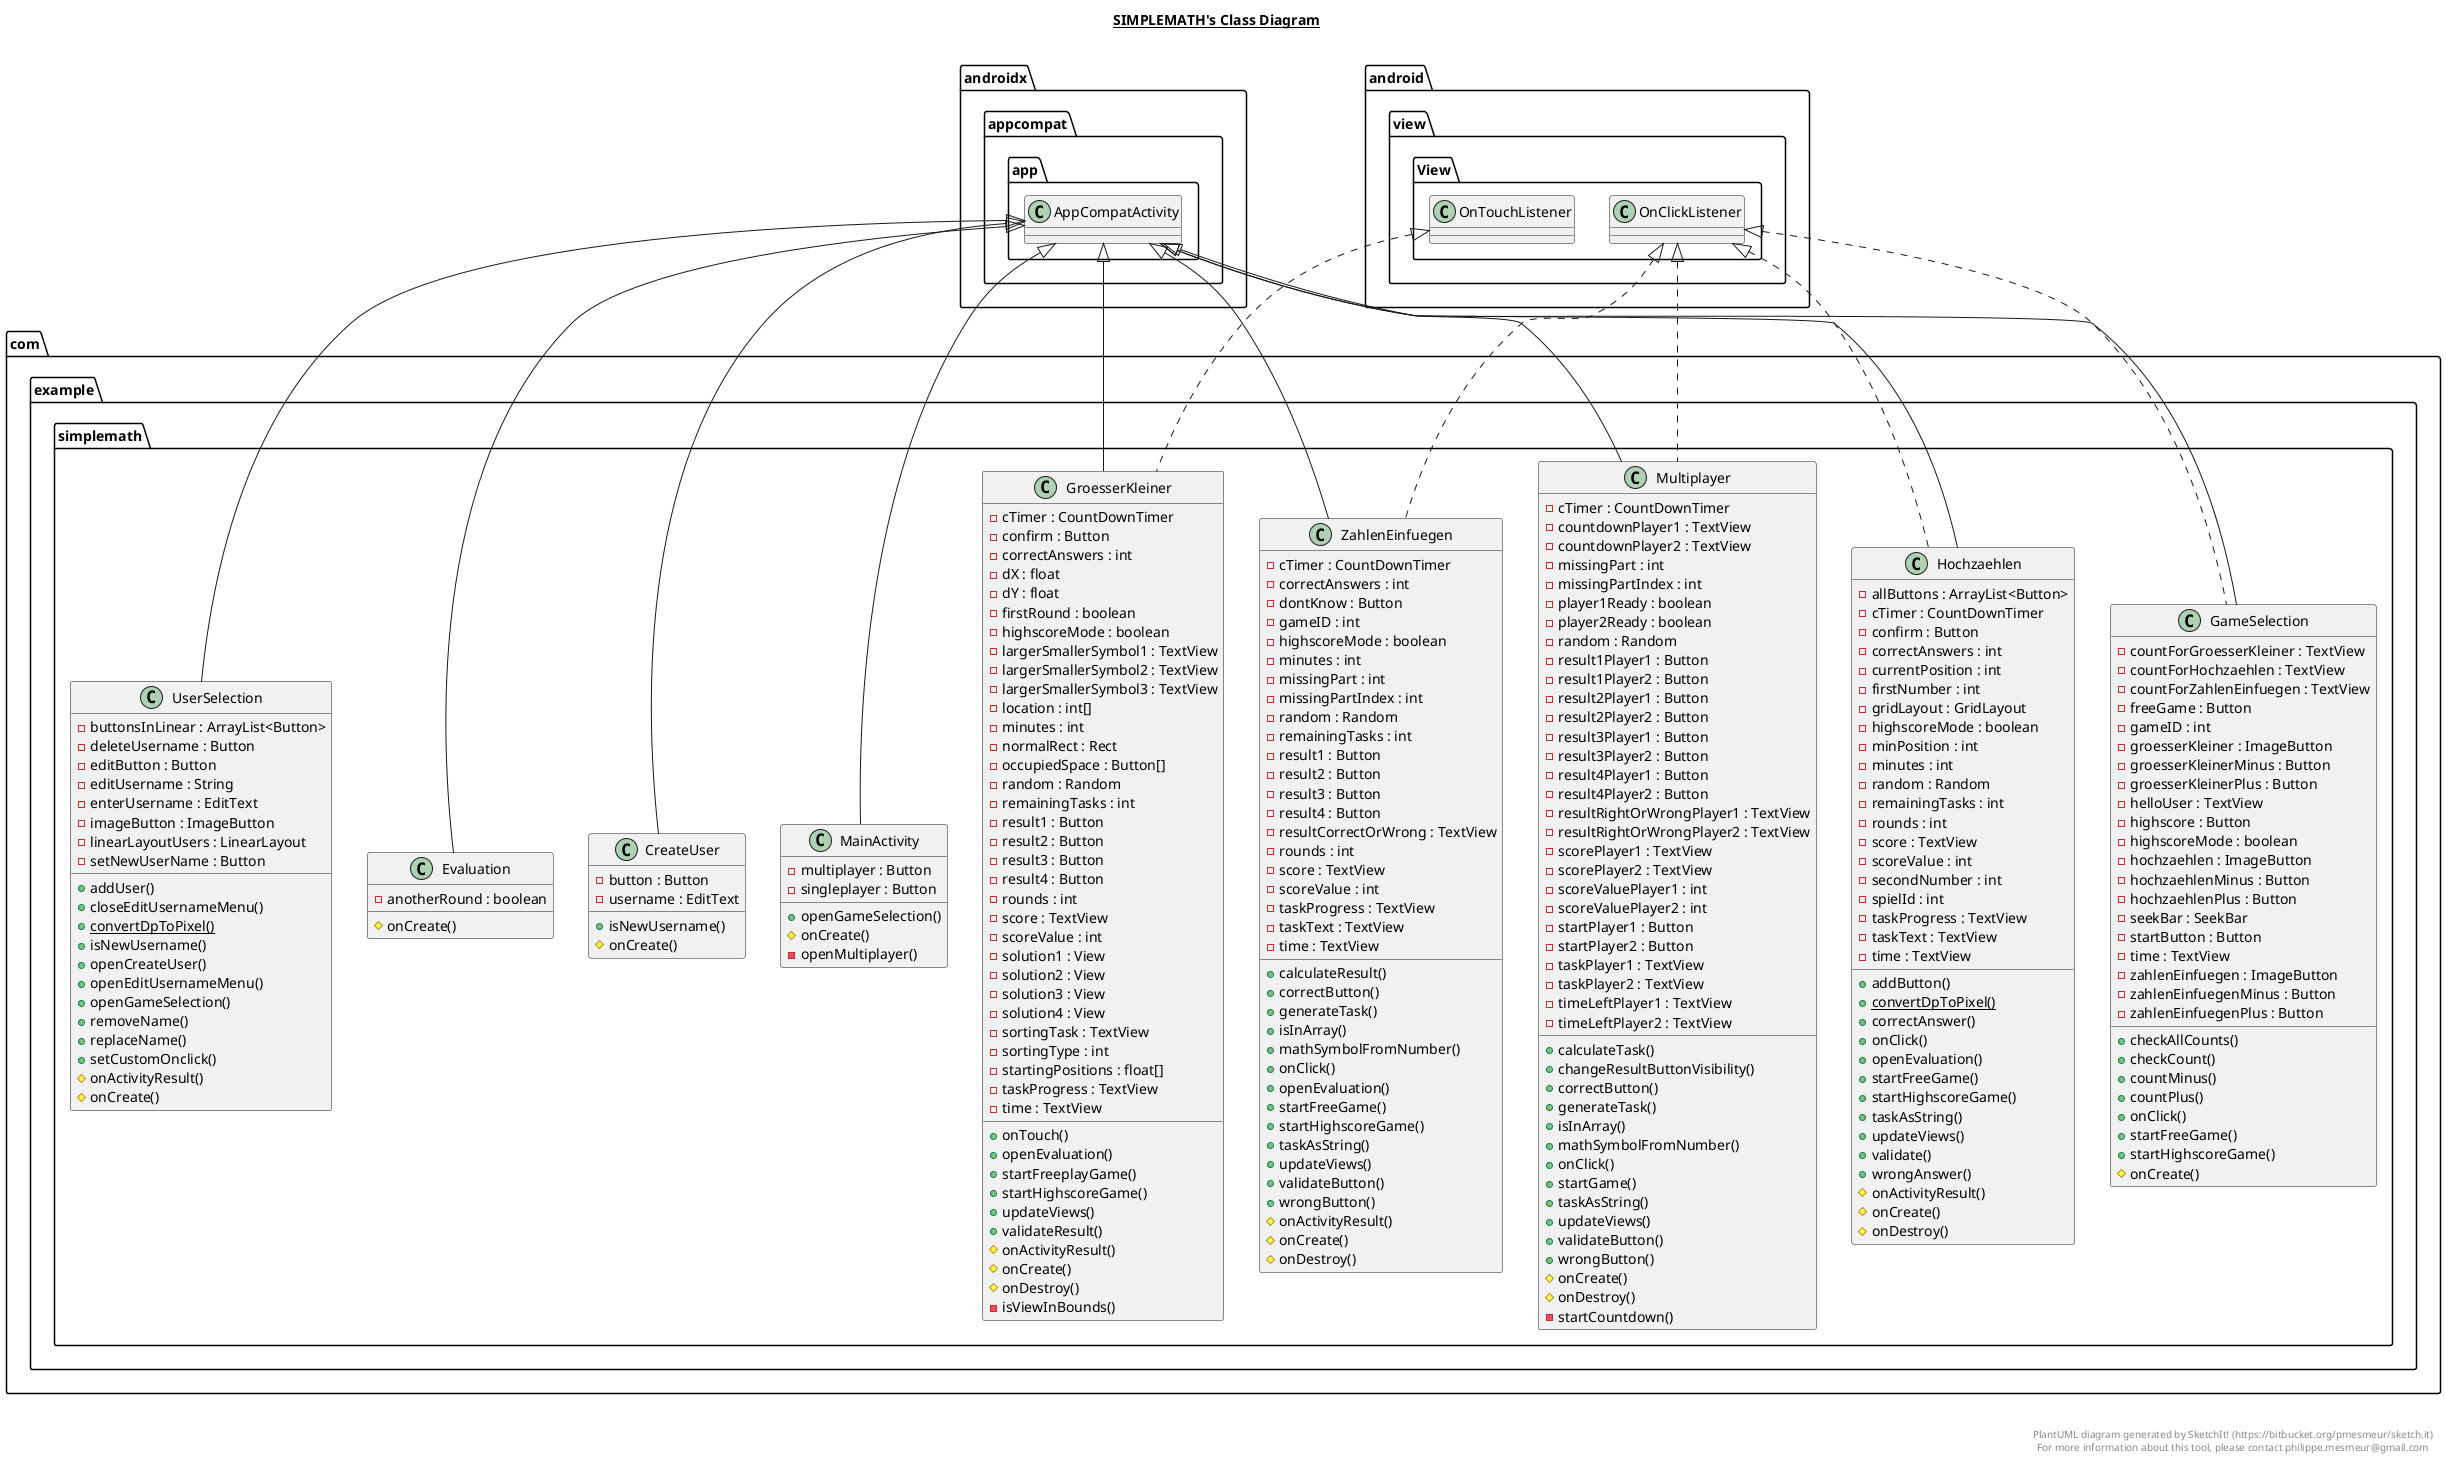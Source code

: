 @startuml

title __SIMPLEMATH's Class Diagram__\n

  namespace com.example.simplemath {
    class com.example.simplemath.CreateUser {
        - button : Button
        - username : EditText
        + isNewUsername()
        # onCreate()
    }
  }
  

  namespace com.example.simplemath {
    class com.example.simplemath.Evaluation {
        - anotherRound : boolean
        # onCreate()
    }
  }
  

  namespace com.example.simplemath {
    class com.example.simplemath.GameSelection {
        - countForGroesserKleiner : TextView
        - countForHochzaehlen : TextView
        - countForZahlenEinfuegen : TextView
        - freeGame : Button
        - gameID : int
        - groesserKleiner : ImageButton
        - groesserKleinerMinus : Button
        - groesserKleinerPlus : Button
        - helloUser : TextView
        - highscore : Button
        - highscoreMode : boolean
        - hochzaehlen : ImageButton
        - hochzaehlenMinus : Button
        - hochzaehlenPlus : Button
        - seekBar : SeekBar
        - startButton : Button
        - time : TextView
        - zahlenEinfuegen : ImageButton
        - zahlenEinfuegenMinus : Button
        - zahlenEinfuegenPlus : Button
        + checkAllCounts()
        + checkCount()
        + countMinus()
        + countPlus()
        + onClick()
        + startFreeGame()
        + startHighscoreGame()
        # onCreate()
    }
  }
  

  namespace com.example.simplemath {
    class com.example.simplemath.GroesserKleiner {
        - cTimer : CountDownTimer
        - confirm : Button
        - correctAnswers : int
        - dX : float
        - dY : float
        - firstRound : boolean
        - highscoreMode : boolean
        - largerSmallerSymbol1 : TextView
        - largerSmallerSymbol2 : TextView
        - largerSmallerSymbol3 : TextView
        - location : int[]
        - minutes : int
        - normalRect : Rect
        - occupiedSpace : Button[]
        - random : Random
        - remainingTasks : int
        - result1 : Button
        - result2 : Button
        - result3 : Button
        - result4 : Button
        - rounds : int
        - score : TextView
        - scoreValue : int
        - solution1 : View
        - solution2 : View
        - solution3 : View
        - solution4 : View
        - sortingTask : TextView
        - sortingType : int
        - startingPositions : float[]
        - taskProgress : TextView
        - time : TextView
        + onTouch()
        + openEvaluation()
        + startFreeplayGame()
        + startHighscoreGame()
        + updateViews()
        + validateResult()
        # onActivityResult()
        # onCreate()
        # onDestroy()
        - isViewInBounds()
    }
  }
  

  namespace com.example.simplemath {
    class com.example.simplemath.Hochzaehlen {
        - allButtons : ArrayList<Button>
        - cTimer : CountDownTimer
        - confirm : Button
        - correctAnswers : int
        - currentPosition : int
        - firstNumber : int
        - gridLayout : GridLayout
        - highscoreMode : boolean
        - minPosition : int
        - minutes : int
        - random : Random
        - remainingTasks : int
        - rounds : int
        - score : TextView
        - scoreValue : int
        - secondNumber : int
        - spielId : int
        - taskProgress : TextView
        - taskText : TextView
        - time : TextView
        + addButton()
        {static} + convertDpToPixel()
        + correctAnswer()
        + onClick()
        + openEvaluation()
        + startFreeGame()
        + startHighscoreGame()
        + taskAsString()
        + updateViews()
        + validate()
        + wrongAnswer()
        # onActivityResult()
        # onCreate()
        # onDestroy()
    }
  }
  

  namespace com.example.simplemath {
    class com.example.simplemath.MainActivity {
        - multiplayer : Button
        - singleplayer : Button
        + openGameSelection()
        # onCreate()
        - openMultiplayer()
    }
  }
  

  namespace com.example.simplemath {
    class com.example.simplemath.Multiplayer {
        - cTimer : CountDownTimer
        - countdownPlayer1 : TextView
        - countdownPlayer2 : TextView
        - missingPart : int
        - missingPartIndex : int
        - player1Ready : boolean
        - player2Ready : boolean
        - random : Random
        - result1Player1 : Button
        - result1Player2 : Button
        - result2Player1 : Button
        - result2Player2 : Button
        - result3Player1 : Button
        - result3Player2 : Button
        - result4Player1 : Button
        - result4Player2 : Button
        - resultRightOrWrongPlayer1 : TextView
        - resultRightOrWrongPlayer2 : TextView
        - scorePlayer1 : TextView
        - scorePlayer2 : TextView
        - scoreValuePlayer1 : int
        - scoreValuePlayer2 : int
        - startPlayer1 : Button
        - startPlayer2 : Button
        - taskPlayer1 : TextView
        - taskPlayer2 : TextView
        - timeLeftPlayer1 : TextView
        - timeLeftPlayer2 : TextView
        + calculateTask()
        + changeResultButtonVisibility()
        + correctButton()
        + generateTask()
        + isInArray()
        + mathSymbolFromNumber()
        + onClick()
        + startGame()
        + taskAsString()
        + updateViews()
        + validateButton()
        + wrongButton()
        # onCreate()
        # onDestroy()
        - startCountdown()
    }
  }
  

  namespace com.example.simplemath {
    class com.example.simplemath.UserSelection {
        - buttonsInLinear : ArrayList<Button>
        - deleteUsername : Button
        - editButton : Button
        - editUsername : String
        - enterUsername : EditText
        - imageButton : ImageButton
        - linearLayoutUsers : LinearLayout
        - setNewUserName : Button
        + addUser()
        + closeEditUsernameMenu()
        {static} + convertDpToPixel()
        + isNewUsername()
        + openCreateUser()
        + openEditUsernameMenu()
        + openGameSelection()
        + removeName()
        + replaceName()
        + setCustomOnclick()
        # onActivityResult()
        # onCreate()
    }
  }
  

  namespace com.example.simplemath {
    class com.example.simplemath.ZahlenEinfuegen {
        - cTimer : CountDownTimer
        - correctAnswers : int
        - dontKnow : Button
        - gameID : int
        - highscoreMode : boolean
        - minutes : int
        - missingPart : int
        - missingPartIndex : int
        - random : Random
        - remainingTasks : int
        - result1 : Button
        - result2 : Button
        - result3 : Button
        - result4 : Button
        - resultCorrectOrWrong : TextView
        - rounds : int
        - score : TextView
        - scoreValue : int
        - taskProgress : TextView
        - taskText : TextView
        - time : TextView
        + calculateResult()
        + correctButton()
        + generateTask()
        + isInArray()
        + mathSymbolFromNumber()
        + onClick()
        + openEvaluation()
        + startFreeGame()
        + startHighscoreGame()
        + taskAsString()
        + updateViews()
        + validateButton()
        + wrongButton()
        # onActivityResult()
        # onCreate()
        # onDestroy()
    }
  }
  

  com.example.simplemath.CreateUser -up-|> androidx.appcompat.app.AppCompatActivity
  com.example.simplemath.Evaluation -up-|> androidx.appcompat.app.AppCompatActivity
  com.example.simplemath.GameSelection .up.|> android.view.View.OnClickListener
  com.example.simplemath.GameSelection -up-|> androidx.appcompat.app.AppCompatActivity
  com.example.simplemath.GroesserKleiner .up.|> android.view.View.OnTouchListener
  com.example.simplemath.GroesserKleiner -up-|> androidx.appcompat.app.AppCompatActivity
  com.example.simplemath.Hochzaehlen .up.|> android.view.View.OnClickListener
  com.example.simplemath.Hochzaehlen -up-|> androidx.appcompat.app.AppCompatActivity
  com.example.simplemath.MainActivity -up-|> androidx.appcompat.app.AppCompatActivity
  com.example.simplemath.Multiplayer .up.|> android.view.View.OnClickListener
  com.example.simplemath.Multiplayer -up-|> androidx.appcompat.app.AppCompatActivity
  com.example.simplemath.UserSelection -up-|> androidx.appcompat.app.AppCompatActivity
  com.example.simplemath.ZahlenEinfuegen .up.|> android.view.View.OnClickListener
  com.example.simplemath.ZahlenEinfuegen -up-|> androidx.appcompat.app.AppCompatActivity


right footer


PlantUML diagram generated by SketchIt! (https://bitbucket.org/pmesmeur/sketch.it)
For more information about this tool, please contact philippe.mesmeur@gmail.com
endfooter

@enduml
